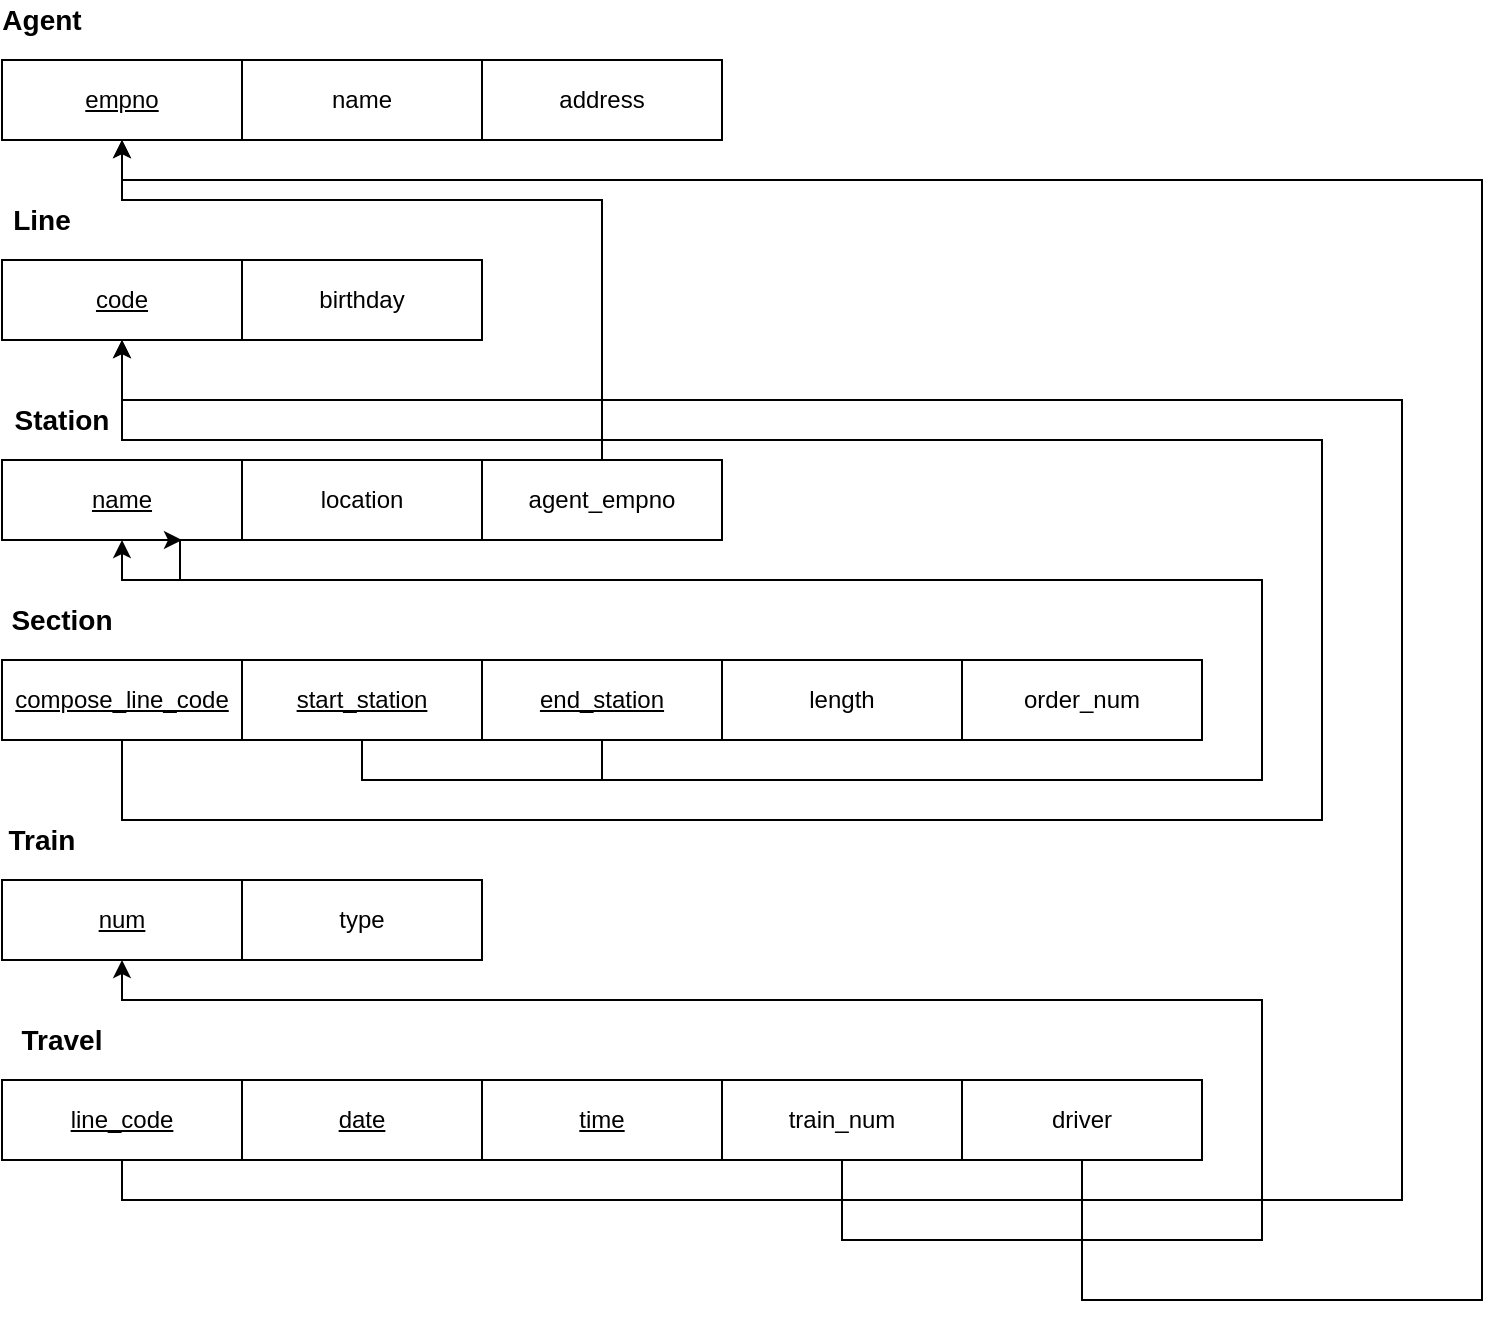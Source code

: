 <mxfile version="14.5.1" type="github">
  <diagram id="prtHgNgQTEPvFCAcTncT" name="Page-1">
    <mxGraphModel dx="1422" dy="746" grid="1" gridSize="10" guides="1" tooltips="1" connect="1" arrows="1" fold="1" page="1" pageScale="1" pageWidth="827" pageHeight="1169" math="0" shadow="0">
      <root>
        <mxCell id="0" />
        <mxCell id="1" parent="0" />
        <mxCell id="_dZcv8F1yBC7W_gQsDH9-1" value="&lt;u&gt;empno&lt;/u&gt;" style="rounded=0;whiteSpace=wrap;html=1;" vertex="1" parent="1">
          <mxGeometry x="50" y="80" width="120" height="40" as="geometry" />
        </mxCell>
        <mxCell id="_dZcv8F1yBC7W_gQsDH9-2" value="name" style="rounded=0;whiteSpace=wrap;html=1;" vertex="1" parent="1">
          <mxGeometry x="170" y="80" width="120" height="40" as="geometry" />
        </mxCell>
        <mxCell id="_dZcv8F1yBC7W_gQsDH9-3" value="address" style="rounded=0;whiteSpace=wrap;html=1;" vertex="1" parent="1">
          <mxGeometry x="290" y="80" width="120" height="40" as="geometry" />
        </mxCell>
        <mxCell id="_dZcv8F1yBC7W_gQsDH9-4" value="&lt;b&gt;&lt;font style=&quot;font-size: 14px&quot;&gt;Agent&lt;/font&gt;&lt;/b&gt;" style="text;html=1;strokeColor=none;fillColor=none;align=center;verticalAlign=middle;whiteSpace=wrap;rounded=0;" vertex="1" parent="1">
          <mxGeometry x="50" y="50" width="40" height="20" as="geometry" />
        </mxCell>
        <mxCell id="_dZcv8F1yBC7W_gQsDH9-5" value="&lt;u&gt;code&lt;/u&gt;" style="rounded=0;whiteSpace=wrap;html=1;" vertex="1" parent="1">
          <mxGeometry x="50" y="180" width="120" height="40" as="geometry" />
        </mxCell>
        <mxCell id="_dZcv8F1yBC7W_gQsDH9-6" value="birthday" style="rounded=0;whiteSpace=wrap;html=1;" vertex="1" parent="1">
          <mxGeometry x="170" y="180" width="120" height="40" as="geometry" />
        </mxCell>
        <mxCell id="_dZcv8F1yBC7W_gQsDH9-8" value="&lt;b&gt;&lt;font style=&quot;font-size: 14px&quot;&gt;Line&lt;/font&gt;&lt;/b&gt;" style="text;html=1;strokeColor=none;fillColor=none;align=center;verticalAlign=middle;whiteSpace=wrap;rounded=0;" vertex="1" parent="1">
          <mxGeometry x="50" y="150" width="40" height="20" as="geometry" />
        </mxCell>
        <mxCell id="_dZcv8F1yBC7W_gQsDH9-13" value="&lt;u&gt;name&lt;/u&gt;" style="rounded=0;whiteSpace=wrap;html=1;" vertex="1" parent="1">
          <mxGeometry x="50" y="280" width="120" height="40" as="geometry" />
        </mxCell>
        <mxCell id="_dZcv8F1yBC7W_gQsDH9-14" value="location" style="rounded=0;whiteSpace=wrap;html=1;" vertex="1" parent="1">
          <mxGeometry x="170" y="280" width="120" height="40" as="geometry" />
        </mxCell>
        <mxCell id="_dZcv8F1yBC7W_gQsDH9-15" value="&lt;b&gt;&lt;font style=&quot;font-size: 14px&quot;&gt;Station&lt;/font&gt;&lt;/b&gt;" style="text;html=1;strokeColor=none;fillColor=none;align=center;verticalAlign=middle;whiteSpace=wrap;rounded=0;" vertex="1" parent="1">
          <mxGeometry x="50" y="250" width="60" height="20" as="geometry" />
        </mxCell>
        <mxCell id="_dZcv8F1yBC7W_gQsDH9-33" style="edgeStyle=orthogonalEdgeStyle;rounded=0;orthogonalLoop=1;jettySize=auto;html=1;entryX=0.5;entryY=1;entryDx=0;entryDy=0;" edge="1" parent="1" source="_dZcv8F1yBC7W_gQsDH9-16" target="_dZcv8F1yBC7W_gQsDH9-1">
          <mxGeometry relative="1" as="geometry">
            <Array as="points">
              <mxPoint x="350" y="150" />
              <mxPoint x="110" y="150" />
            </Array>
          </mxGeometry>
        </mxCell>
        <mxCell id="_dZcv8F1yBC7W_gQsDH9-16" value="agent_empno" style="rounded=0;whiteSpace=wrap;html=1;" vertex="1" parent="1">
          <mxGeometry x="290" y="280" width="120" height="40" as="geometry" />
        </mxCell>
        <mxCell id="_dZcv8F1yBC7W_gQsDH9-40" style="edgeStyle=orthogonalEdgeStyle;rounded=0;orthogonalLoop=1;jettySize=auto;html=1;exitX=0.5;exitY=1;exitDx=0;exitDy=0;entryX=0.5;entryY=1;entryDx=0;entryDy=0;" edge="1" parent="1" source="_dZcv8F1yBC7W_gQsDH9-18" target="_dZcv8F1yBC7W_gQsDH9-5">
          <mxGeometry relative="1" as="geometry">
            <Array as="points">
              <mxPoint x="110" y="460" />
              <mxPoint x="710" y="460" />
              <mxPoint x="710" y="270" />
              <mxPoint x="110" y="270" />
            </Array>
          </mxGeometry>
        </mxCell>
        <mxCell id="_dZcv8F1yBC7W_gQsDH9-18" value="&lt;u&gt;compose_line_code&lt;/u&gt;" style="rounded=0;whiteSpace=wrap;html=1;" vertex="1" parent="1">
          <mxGeometry x="50" y="380" width="120" height="40" as="geometry" />
        </mxCell>
        <mxCell id="_dZcv8F1yBC7W_gQsDH9-36" style="edgeStyle=orthogonalEdgeStyle;rounded=0;orthogonalLoop=1;jettySize=auto;html=1;exitX=0.5;exitY=1;exitDx=0;exitDy=0;entryX=0.5;entryY=1;entryDx=0;entryDy=0;" edge="1" parent="1" source="_dZcv8F1yBC7W_gQsDH9-19" target="_dZcv8F1yBC7W_gQsDH9-13">
          <mxGeometry relative="1" as="geometry">
            <Array as="points">
              <mxPoint x="230" y="440" />
              <mxPoint x="680" y="440" />
              <mxPoint x="680" y="340" />
              <mxPoint x="110" y="340" />
            </Array>
          </mxGeometry>
        </mxCell>
        <mxCell id="_dZcv8F1yBC7W_gQsDH9-19" value="&lt;u&gt;start_station&lt;/u&gt;" style="rounded=0;whiteSpace=wrap;html=1;" vertex="1" parent="1">
          <mxGeometry x="170" y="380" width="120" height="40" as="geometry" />
        </mxCell>
        <mxCell id="_dZcv8F1yBC7W_gQsDH9-20" value="&lt;b&gt;&lt;font style=&quot;font-size: 14px&quot;&gt;Section&lt;/font&gt;&lt;/b&gt;" style="text;html=1;strokeColor=none;fillColor=none;align=center;verticalAlign=middle;whiteSpace=wrap;rounded=0;" vertex="1" parent="1">
          <mxGeometry x="50" y="350" width="60" height="20" as="geometry" />
        </mxCell>
        <mxCell id="_dZcv8F1yBC7W_gQsDH9-39" style="edgeStyle=orthogonalEdgeStyle;rounded=0;orthogonalLoop=1;jettySize=auto;html=1;exitX=0.5;exitY=1;exitDx=0;exitDy=0;entryX=0.75;entryY=1;entryDx=0;entryDy=0;" edge="1" parent="1" source="_dZcv8F1yBC7W_gQsDH9-21" target="_dZcv8F1yBC7W_gQsDH9-13">
          <mxGeometry relative="1" as="geometry">
            <Array as="points">
              <mxPoint x="350" y="440" />
              <mxPoint x="680" y="440" />
              <mxPoint x="680" y="340" />
              <mxPoint x="139" y="340" />
            </Array>
          </mxGeometry>
        </mxCell>
        <mxCell id="_dZcv8F1yBC7W_gQsDH9-21" value="&lt;u&gt;end_station&lt;/u&gt;" style="rounded=0;whiteSpace=wrap;html=1;" vertex="1" parent="1">
          <mxGeometry x="290" y="380" width="120" height="40" as="geometry" />
        </mxCell>
        <mxCell id="_dZcv8F1yBC7W_gQsDH9-22" value="length" style="rounded=0;whiteSpace=wrap;html=1;" vertex="1" parent="1">
          <mxGeometry x="410" y="380" width="120" height="40" as="geometry" />
        </mxCell>
        <mxCell id="_dZcv8F1yBC7W_gQsDH9-23" value="order_num" style="rounded=0;whiteSpace=wrap;html=1;" vertex="1" parent="1">
          <mxGeometry x="530" y="380" width="120" height="40" as="geometry" />
        </mxCell>
        <mxCell id="_dZcv8F1yBC7W_gQsDH9-24" value="&lt;u&gt;num&lt;/u&gt;" style="rounded=0;whiteSpace=wrap;html=1;" vertex="1" parent="1">
          <mxGeometry x="50" y="490" width="120" height="40" as="geometry" />
        </mxCell>
        <mxCell id="_dZcv8F1yBC7W_gQsDH9-25" value="type" style="rounded=0;whiteSpace=wrap;html=1;" vertex="1" parent="1">
          <mxGeometry x="170" y="490" width="120" height="40" as="geometry" />
        </mxCell>
        <mxCell id="_dZcv8F1yBC7W_gQsDH9-26" value="&lt;b&gt;&lt;font style=&quot;font-size: 14px&quot;&gt;Train&lt;/font&gt;&lt;/b&gt;" style="text;html=1;strokeColor=none;fillColor=none;align=center;verticalAlign=middle;whiteSpace=wrap;rounded=0;" vertex="1" parent="1">
          <mxGeometry x="50" y="460" width="40" height="20" as="geometry" />
        </mxCell>
        <mxCell id="_dZcv8F1yBC7W_gQsDH9-34" style="edgeStyle=orthogonalEdgeStyle;rounded=0;orthogonalLoop=1;jettySize=auto;html=1;exitX=0.5;exitY=1;exitDx=0;exitDy=0;entryX=0.5;entryY=1;entryDx=0;entryDy=0;" edge="1" parent="1" source="_dZcv8F1yBC7W_gQsDH9-27" target="_dZcv8F1yBC7W_gQsDH9-5">
          <mxGeometry relative="1" as="geometry">
            <Array as="points">
              <mxPoint x="110" y="650" />
              <mxPoint x="750" y="650" />
              <mxPoint x="750" y="250" />
              <mxPoint x="110" y="250" />
            </Array>
          </mxGeometry>
        </mxCell>
        <mxCell id="_dZcv8F1yBC7W_gQsDH9-27" value="&lt;u&gt;line_code&lt;/u&gt;" style="rounded=0;whiteSpace=wrap;html=1;" vertex="1" parent="1">
          <mxGeometry x="50" y="590" width="120" height="40" as="geometry" />
        </mxCell>
        <mxCell id="_dZcv8F1yBC7W_gQsDH9-28" value="&lt;u&gt;date&lt;/u&gt;" style="rounded=0;whiteSpace=wrap;html=1;" vertex="1" parent="1">
          <mxGeometry x="170" y="590" width="120" height="40" as="geometry" />
        </mxCell>
        <mxCell id="_dZcv8F1yBC7W_gQsDH9-29" value="&lt;span style=&quot;font-size: 14px&quot;&gt;&lt;b&gt;Travel&lt;/b&gt;&lt;/span&gt;" style="text;html=1;strokeColor=none;fillColor=none;align=center;verticalAlign=middle;whiteSpace=wrap;rounded=0;" vertex="1" parent="1">
          <mxGeometry x="50" y="560" width="60" height="20" as="geometry" />
        </mxCell>
        <mxCell id="_dZcv8F1yBC7W_gQsDH9-30" value="&lt;u&gt;time&lt;/u&gt;" style="rounded=0;whiteSpace=wrap;html=1;" vertex="1" parent="1">
          <mxGeometry x="290" y="590" width="120" height="40" as="geometry" />
        </mxCell>
        <mxCell id="_dZcv8F1yBC7W_gQsDH9-41" style="edgeStyle=orthogonalEdgeStyle;rounded=0;orthogonalLoop=1;jettySize=auto;html=1;exitX=0.5;exitY=1;exitDx=0;exitDy=0;entryX=0.5;entryY=1;entryDx=0;entryDy=0;" edge="1" parent="1" source="_dZcv8F1yBC7W_gQsDH9-31" target="_dZcv8F1yBC7W_gQsDH9-24">
          <mxGeometry relative="1" as="geometry">
            <Array as="points">
              <mxPoint x="470" y="670" />
              <mxPoint x="680" y="670" />
              <mxPoint x="680" y="550" />
              <mxPoint x="110" y="550" />
            </Array>
          </mxGeometry>
        </mxCell>
        <mxCell id="_dZcv8F1yBC7W_gQsDH9-31" value="train_num" style="rounded=0;whiteSpace=wrap;html=1;" vertex="1" parent="1">
          <mxGeometry x="410" y="590" width="120" height="40" as="geometry" />
        </mxCell>
        <mxCell id="_dZcv8F1yBC7W_gQsDH9-42" style="edgeStyle=orthogonalEdgeStyle;rounded=0;orthogonalLoop=1;jettySize=auto;html=1;exitX=0.5;exitY=1;exitDx=0;exitDy=0;" edge="1" parent="1" source="_dZcv8F1yBC7W_gQsDH9-32">
          <mxGeometry relative="1" as="geometry">
            <mxPoint x="110" y="120" as="targetPoint" />
            <Array as="points">
              <mxPoint x="590" y="700" />
              <mxPoint x="790" y="700" />
              <mxPoint x="790" y="140" />
              <mxPoint x="110" y="140" />
            </Array>
          </mxGeometry>
        </mxCell>
        <mxCell id="_dZcv8F1yBC7W_gQsDH9-32" value="driver" style="rounded=0;whiteSpace=wrap;html=1;" vertex="1" parent="1">
          <mxGeometry x="530" y="590" width="120" height="40" as="geometry" />
        </mxCell>
      </root>
    </mxGraphModel>
  </diagram>
</mxfile>
